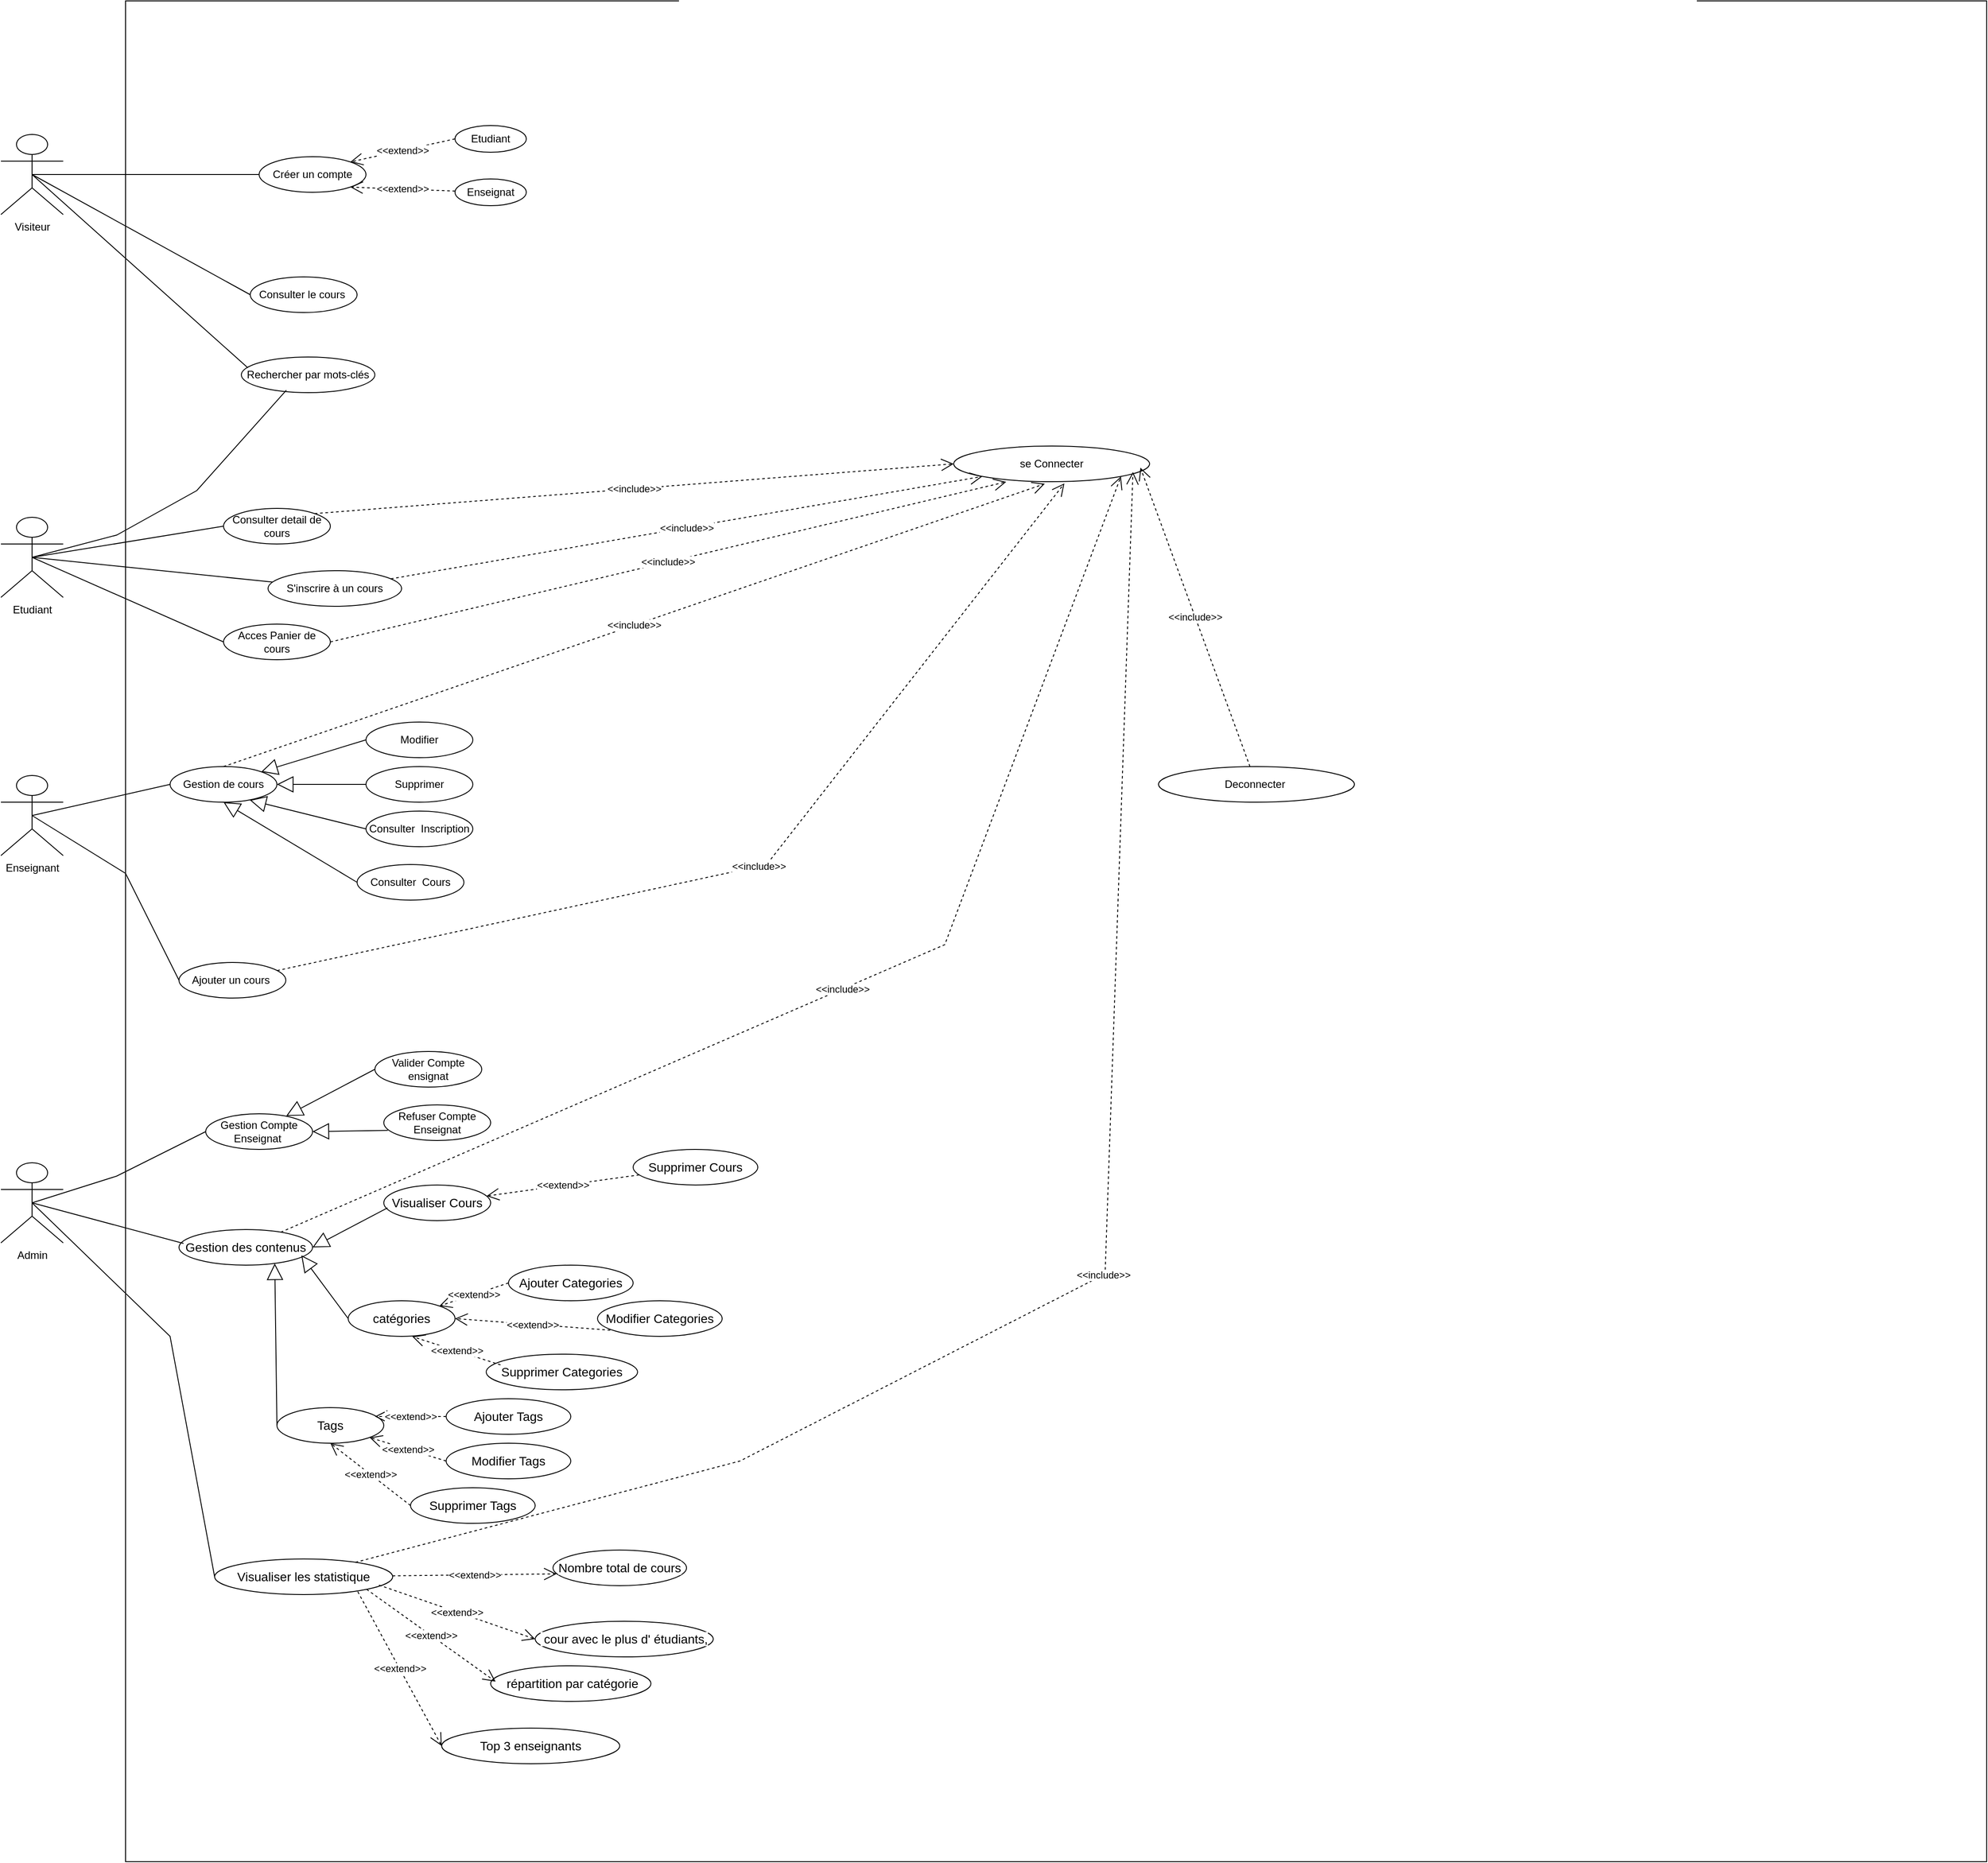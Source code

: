 <mxfile>
    <diagram id="JQPWEEREG0nAAQ0EoCUF" name="Page-1">
        <mxGraphModel dx="24840" dy="13320" grid="1" gridSize="10" guides="1" tooltips="1" connect="1" arrows="1" fold="1" page="1" pageScale="1" pageWidth="850" pageHeight="1100" background="#ffffff" math="0" shadow="0">
            <root>
                <mxCell id="0"/>
                <mxCell id="1" parent="0"/>
                <mxCell id="2" value="&lt;font color=&quot;#000000&quot;&gt;Visiteur&lt;/font&gt;" style="shape=umlActor;verticalLabelPosition=bottom;verticalAlign=top;html=1;fillColor=#FFFFFF;strokeColor=#000000;" parent="1" vertex="1">
                    <mxGeometry x="50" y="60" width="70" height="90" as="geometry"/>
                </mxCell>
                <mxCell id="3" value="&lt;font color=&quot;#000000&quot;&gt;Enseignant&lt;/font&gt;" style="shape=umlActor;verticalLabelPosition=bottom;verticalAlign=top;html=1;strokeColor=#000000;fillColor=#FFFFFF;" parent="1" vertex="1">
                    <mxGeometry x="50" y="780" width="70" height="90" as="geometry"/>
                </mxCell>
                <mxCell id="4" value="&lt;font color=&quot;#000000&quot;&gt;Etudiant&lt;/font&gt;" style="shape=umlActor;verticalLabelPosition=bottom;verticalAlign=top;html=1;fillColor=#FFFFFF;strokeColor=#000000;" parent="1" vertex="1">
                    <mxGeometry x="50" y="490" width="70" height="90" as="geometry"/>
                </mxCell>
                <mxCell id="5" value="&lt;font color=&quot;#000000&quot;&gt;Admin&lt;/font&gt;" style="shape=umlActor;verticalLabelPosition=bottom;verticalAlign=top;html=1;fillColor=#FFFFFF;strokeColor=#000000;" parent="1" vertex="1">
                    <mxGeometry x="50" y="1215" width="70" height="90" as="geometry"/>
                </mxCell>
                <mxCell id="6" value="" style="whiteSpace=wrap;html=1;aspect=fixed;fillColor=#FFFFFF;strokeColor=#000000;fontStyle=1" parent="1" vertex="1">
                    <mxGeometry x="190" y="-90" width="2090" height="2090" as="geometry"/>
                </mxCell>
                <mxCell id="7" value="&lt;font color=&quot;#000000&quot;&gt;Créer un compte&lt;/font&gt;" style="ellipse;whiteSpace=wrap;html=1;fillColor=#FFFFFF;strokeColor=#000000;" parent="1" vertex="1">
                    <mxGeometry x="340" y="85" width="120" height="40" as="geometry"/>
                </mxCell>
                <mxCell id="8" value="&lt;font color=&quot;#000000&quot;&gt;Consulter le cours&amp;nbsp;&lt;/font&gt;" style="ellipse;whiteSpace=wrap;html=1;fillColor=#FFFFFF;strokeColor=#000000;" parent="1" vertex="1">
                    <mxGeometry x="330" y="220" width="120" height="40" as="geometry"/>
                </mxCell>
                <mxCell id="9" value="&lt;font color=&quot;#000000&quot;&gt;Rechercher par mots-clés&lt;/font&gt;" style="ellipse;whiteSpace=wrap;html=1;fillColor=#FFFFFF;strokeColor=#000000;" parent="1" vertex="1">
                    <mxGeometry x="320" y="310" width="150" height="40" as="geometry"/>
                </mxCell>
                <mxCell id="10" value="&lt;font color=&quot;#000000&quot;&gt;Etudiant&lt;/font&gt;" style="ellipse;whiteSpace=wrap;html=1;fillColor=#FFFFFF;strokeColor=#000000;" parent="1" vertex="1">
                    <mxGeometry x="560" y="50" width="80" height="30" as="geometry"/>
                </mxCell>
                <mxCell id="11" value="&lt;font color=&quot;#000000&quot;&gt;Enseignat&lt;/font&gt;" style="ellipse;whiteSpace=wrap;html=1;fillColor=#FFFFFF;strokeColor=#000000;" parent="1" vertex="1">
                    <mxGeometry x="560" y="110" width="80" height="30" as="geometry"/>
                </mxCell>
                <mxCell id="12" value="&lt;font style=&quot;background-color: rgb(255, 255, 255);&quot; color=&quot;#000000&quot;&gt;&amp;lt;&amp;lt;extend&amp;gt;&amp;gt;&lt;/font&gt;" style="endArrow=open;endSize=12;dashed=1;html=1;rounded=0;entryX=1;entryY=0;entryDx=0;entryDy=0;exitX=0;exitY=0.5;exitDx=0;exitDy=0;strokeColor=#000000;" parent="1" source="10" target="7" edge="1">
                    <mxGeometry width="160" relative="1" as="geometry">
                        <mxPoint x="430" y="55" as="sourcePoint"/>
                        <mxPoint x="590" y="55" as="targetPoint"/>
                    </mxGeometry>
                </mxCell>
                <mxCell id="13" value="" style="endArrow=none;html=1;rounded=0;entryX=0;entryY=0.5;entryDx=0;entryDy=0;strokeColor=#000000;exitX=0.5;exitY=0.5;exitDx=0;exitDy=0;exitPerimeter=0;" parent="1" source="2" target="7" edge="1">
                    <mxGeometry width="50" height="50" relative="1" as="geometry">
                        <mxPoint x="220" y="90" as="sourcePoint"/>
                        <mxPoint x="420" y="170" as="targetPoint"/>
                    </mxGeometry>
                </mxCell>
                <mxCell id="14" value="" style="endArrow=none;html=1;rounded=0;entryX=0;entryY=0.5;entryDx=0;entryDy=0;strokeColor=#000000;exitX=0.5;exitY=0.5;exitDx=0;exitDy=0;exitPerimeter=0;" parent="1" source="2" target="8" edge="1">
                    <mxGeometry width="50" height="50" relative="1" as="geometry">
                        <mxPoint x="220" y="90" as="sourcePoint"/>
                        <mxPoint x="330" y="170" as="targetPoint"/>
                    </mxGeometry>
                </mxCell>
                <mxCell id="15" value="" style="endArrow=none;html=1;rounded=0;entryX=0.048;entryY=0.301;entryDx=0;entryDy=0;entryPerimeter=0;strokeColor=#000000;exitX=0.5;exitY=0.5;exitDx=0;exitDy=0;exitPerimeter=0;" parent="1" source="2" target="9" edge="1">
                    <mxGeometry width="50" height="50" relative="1" as="geometry">
                        <mxPoint x="220" y="90" as="sourcePoint"/>
                        <mxPoint x="350" y="180" as="targetPoint"/>
                    </mxGeometry>
                </mxCell>
                <mxCell id="16" value="&lt;font style=&quot;background-color: rgb(255, 255, 255);&quot; color=&quot;#000000&quot;&gt;&amp;lt;&amp;lt;extend&amp;gt;&amp;gt;&lt;/font&gt;" style="endArrow=open;endSize=12;dashed=1;html=1;rounded=0;entryX=1;entryY=1;entryDx=0;entryDy=0;strokeColor=#000000;" parent="1" source="11" target="7" edge="1">
                    <mxGeometry width="160" relative="1" as="geometry">
                        <mxPoint x="570" y="75" as="sourcePoint"/>
                        <mxPoint x="458" y="100" as="targetPoint"/>
                    </mxGeometry>
                </mxCell>
                <mxCell id="17" value="&lt;font color=&quot;#000000&quot;&gt;Consulter detail de cours&lt;/font&gt;" style="ellipse;whiteSpace=wrap;html=1;fillColor=#FFFFFF;strokeColor=#000000;" parent="1" vertex="1">
                    <mxGeometry x="300" y="480" width="120" height="40" as="geometry"/>
                </mxCell>
                <mxCell id="18" value="&lt;font color=&quot;#000000&quot;&gt;S'inscrire à un cours&lt;/font&gt;" style="ellipse;whiteSpace=wrap;html=1;fillColor=#FFFFFF;strokeColor=#000000;" parent="1" vertex="1">
                    <mxGeometry x="350" y="550" width="150" height="40" as="geometry"/>
                </mxCell>
                <mxCell id="19" value="&lt;font color=&quot;#000000&quot;&gt;Acces Panier de cours&lt;/font&gt;" style="ellipse;whiteSpace=wrap;html=1;fillColor=#FFFFFF;strokeColor=#000000;" parent="1" vertex="1">
                    <mxGeometry x="300" y="610" width="120" height="40" as="geometry"/>
                </mxCell>
                <mxCell id="20" value="&lt;font color=&quot;#000000&quot;&gt;Gestion de cours&lt;/font&gt;" style="ellipse;whiteSpace=wrap;html=1;fillColor=#FFFFFF;strokeColor=#000000;" parent="1" vertex="1">
                    <mxGeometry x="240" y="770" width="120" height="40" as="geometry"/>
                </mxCell>
                <mxCell id="21" value="&lt;font color=&quot;#000000&quot;&gt;Ajouter un cours&amp;nbsp;&lt;/font&gt;" style="ellipse;whiteSpace=wrap;html=1;fillColor=#FFFFFF;strokeColor=#000000;" parent="1" vertex="1">
                    <mxGeometry x="250" y="990" width="120" height="40" as="geometry"/>
                </mxCell>
                <mxCell id="22" value="&lt;font color=&quot;#000000&quot;&gt;Modifier&lt;/font&gt;" style="ellipse;whiteSpace=wrap;html=1;fillColor=#FFFFFF;strokeColor=#000000;" parent="1" vertex="1">
                    <mxGeometry x="460" y="720" width="120" height="40" as="geometry"/>
                </mxCell>
                <mxCell id="23" value="&lt;font color=&quot;#000000&quot;&gt;Supprimer&lt;/font&gt;" style="ellipse;whiteSpace=wrap;html=1;fillColor=#FFFFFF;strokeColor=#000000;" parent="1" vertex="1">
                    <mxGeometry x="460" y="770" width="120" height="40" as="geometry"/>
                </mxCell>
                <mxCell id="24" value="&lt;font color=&quot;#000000&quot;&gt;Consulter&amp;nbsp; Inscription&lt;/font&gt;" style="ellipse;whiteSpace=wrap;html=1;fillColor=#FFFFFF;strokeColor=#000000;" parent="1" vertex="1">
                    <mxGeometry x="460" y="820" width="120" height="40" as="geometry"/>
                </mxCell>
                <mxCell id="31" value="&lt;font color=&quot;#000000&quot;&gt;Gestion Compte Enseignat&amp;nbsp;&lt;/font&gt;" style="ellipse;whiteSpace=wrap;html=1;strokeColor=#000000;fillColor=#FFFFFF;" parent="1" vertex="1">
                    <mxGeometry x="280" y="1160" width="120" height="40" as="geometry"/>
                </mxCell>
                <mxCell id="32" value="&lt;span style=&quot;font-family: &amp;quot;Nunito Sans&amp;quot;, sans-serif; font-size: 14px; text-align: left; background-color: rgb(255, 255, 255);&quot;&gt;&lt;font color=&quot;#000000&quot;&gt;Gestion des contenus&lt;/font&gt;&lt;/span&gt;" style="ellipse;whiteSpace=wrap;html=1;strokeColor=#000000;fillColor=#FFFFFF;" parent="1" vertex="1">
                    <mxGeometry x="250" y="1290" width="150" height="40" as="geometry"/>
                </mxCell>
                <mxCell id="33" value="&lt;span style=&quot;font-family: &amp;quot;Nunito Sans&amp;quot;, sans-serif; font-size: 14px; text-align: left; background-color: rgb(255, 255, 255);&quot;&gt;&lt;font color=&quot;#000000&quot;&gt;Visualiser Cours&lt;/font&gt;&lt;/span&gt;" style="ellipse;whiteSpace=wrap;html=1;strokeColor=#000000;fillColor=#FFFFFF;" parent="1" vertex="1">
                    <mxGeometry x="480" y="1240" width="120" height="40" as="geometry"/>
                </mxCell>
                <mxCell id="34" value="&lt;span style=&quot;font-family: &amp;quot;Nunito Sans&amp;quot;, sans-serif; font-size: 14px; text-align: left; background-color: rgb(255, 255, 255);&quot;&gt;&lt;font color=&quot;#000000&quot;&gt;&amp;nbsp;catégories&amp;nbsp;&lt;/font&gt;&lt;/span&gt;" style="ellipse;whiteSpace=wrap;html=1;strokeColor=#000000;fillColor=#FFFFFF;" parent="1" vertex="1">
                    <mxGeometry x="440" y="1370" width="120" height="40" as="geometry"/>
                </mxCell>
                <mxCell id="35" value="&lt;span style=&quot;font-family: &amp;quot;Nunito Sans&amp;quot;, sans-serif; font-size: 14px; text-align: left; background-color: rgb(255, 255, 255);&quot;&gt;&lt;font color=&quot;#000000&quot;&gt;Tags&lt;/font&gt;&lt;/span&gt;" style="ellipse;whiteSpace=wrap;html=1;strokeColor=#000000;fillColor=#FFFFFF;" parent="1" vertex="1">
                    <mxGeometry x="360" y="1490" width="120" height="40" as="geometry"/>
                </mxCell>
                <mxCell id="36" value="&lt;div style=&quot;text-align: left;&quot;&gt;&lt;span style=&quot;color: light-dark(rgb(0, 0, 0), rgb(255, 255, 255)); font-size: 14px; background-color: rgb(255, 255, 255);&quot;&gt;&lt;font face=&quot;Nunito Sans, sans-serif&quot;&gt;Visualiser les statistique&lt;/font&gt;&lt;/span&gt;&lt;/div&gt;" style="ellipse;whiteSpace=wrap;html=1;strokeColor=#000000;fillColor=#FFFFFF;" parent="1" vertex="1">
                    <mxGeometry x="290" y="1660" width="200" height="40" as="geometry"/>
                </mxCell>
                <mxCell id="37" value="&lt;span style=&quot;font-family: &amp;quot;Nunito Sans&amp;quot;, sans-serif; font-size: 14px; text-align: left; background-color: rgb(255, 255, 255);&quot;&gt;&lt;font color=&quot;#000000&quot;&gt;Nombre total de cours&lt;/font&gt;&lt;/span&gt;" style="ellipse;whiteSpace=wrap;html=1;strokeColor=#000000;fillColor=#FFFFFF;" parent="1" vertex="1">
                    <mxGeometry x="670" y="1650" width="150" height="40" as="geometry"/>
                </mxCell>
                <mxCell id="38" value="&lt;span style=&quot;font-family: &amp;quot;Nunito Sans&amp;quot;, sans-serif; font-size: 14px; text-align: left; background-color: rgb(255, 255, 255);&quot;&gt;&lt;font color=&quot;#000000&quot;&gt;&amp;nbsp;répartition par catégorie&lt;/font&gt;&lt;/span&gt;" style="ellipse;whiteSpace=wrap;html=1;strokeColor=#000000;fillColor=#FFFFFF;" parent="1" vertex="1">
                    <mxGeometry x="600" y="1780" width="180" height="40" as="geometry"/>
                </mxCell>
                <mxCell id="39" value="&lt;span style=&quot;font-family: &amp;quot;Nunito Sans&amp;quot;, sans-serif; font-size: 14px; text-align: left; background-color: rgb(255, 255, 255);&quot;&gt;&lt;font color=&quot;#000000&quot;&gt;&amp;nbsp;cour avec le plus d' étudiants,&lt;/font&gt;&lt;/span&gt;" style="ellipse;whiteSpace=wrap;html=1;strokeColor=#000000;fillColor=#FFFFFF;" parent="1" vertex="1">
                    <mxGeometry x="650" y="1730" width="200" height="40" as="geometry"/>
                </mxCell>
                <mxCell id="40" value="&lt;span style=&quot;font-family: &amp;quot;Nunito Sans&amp;quot;, sans-serif; font-size: 14px; text-align: left; background-color: rgb(255, 255, 255);&quot;&gt;&lt;font color=&quot;#000000&quot;&gt;Top 3 enseignants&lt;/font&gt;&lt;/span&gt;" style="ellipse;whiteSpace=wrap;html=1;strokeColor=#000000;fillColor=#FFFFFF;" parent="1" vertex="1">
                    <mxGeometry x="545" y="1850" width="200" height="40" as="geometry"/>
                </mxCell>
                <mxCell id="41" value="&lt;div style=&quot;text-align: left;&quot;&gt;&lt;font color=&quot;#000000&quot; face=&quot;Nunito Sans, sans-serif&quot;&gt;&lt;span style=&quot;font-size: 14px; background-color: rgb(255, 255, 255);&quot;&gt;Supprimer Cours&lt;/span&gt;&lt;/font&gt;&lt;/div&gt;" style="ellipse;whiteSpace=wrap;html=1;strokeColor=#000000;fillColor=#FFFFFF;" parent="1" vertex="1">
                    <mxGeometry x="760" y="1200" width="140" height="40" as="geometry"/>
                </mxCell>
                <mxCell id="42" value="" style="endArrow=none;html=1;rounded=0;entryX=0;entryY=0.5;entryDx=0;entryDy=0;strokeColor=#000000;exitX=0.5;exitY=0.5;exitDx=0;exitDy=0;exitPerimeter=0;" parent="1" source="5" target="31" edge="1">
                    <mxGeometry width="50" height="50" relative="1" as="geometry">
                        <mxPoint x="190" y="1270" as="sourcePoint"/>
                        <mxPoint x="260" y="1220" as="targetPoint"/>
                        <Array as="points">
                            <mxPoint x="180" y="1230"/>
                        </Array>
                    </mxGeometry>
                </mxCell>
                <mxCell id="43" value="" style="endArrow=none;html=1;rounded=0;entryX=0.034;entryY=0.391;entryDx=0;entryDy=0;entryPerimeter=0;strokeColor=#000000;exitX=0.5;exitY=0.5;exitDx=0;exitDy=0;exitPerimeter=0;" parent="1" source="5" target="32" edge="1">
                    <mxGeometry width="50" height="50" relative="1" as="geometry">
                        <mxPoint x="190" y="1270" as="sourcePoint"/>
                        <mxPoint x="270" y="1220" as="targetPoint"/>
                    </mxGeometry>
                </mxCell>
                <mxCell id="44" value="" style="endArrow=none;html=1;rounded=0;entryX=0;entryY=0.5;entryDx=0;entryDy=0;strokeColor=#000000;exitX=0.5;exitY=0.5;exitDx=0;exitDy=0;exitPerimeter=0;" parent="1" source="5" target="36" edge="1">
                    <mxGeometry width="50" height="50" relative="1" as="geometry">
                        <mxPoint x="190" y="1270" as="sourcePoint"/>
                        <mxPoint x="265" y="1316" as="targetPoint"/>
                        <Array as="points">
                            <mxPoint x="240" y="1410"/>
                        </Array>
                    </mxGeometry>
                </mxCell>
                <mxCell id="45" value="&lt;font style=&quot;background-color: rgb(255, 255, 255);&quot; color=&quot;#000000&quot;&gt;&amp;lt;&amp;lt;extend&amp;gt;&amp;gt;&lt;/font&gt;" style="endArrow=open;endSize=12;dashed=1;html=1;rounded=0;entryX=0.027;entryY=0.669;entryDx=0;entryDy=0;entryPerimeter=0;strokeColor=#000000;" parent="1" source="36" target="37" edge="1">
                    <mxGeometry width="160" relative="1" as="geometry">
                        <mxPoint x="380" y="1750" as="sourcePoint"/>
                        <mxPoint x="540" y="1750" as="targetPoint"/>
                    </mxGeometry>
                </mxCell>
                <mxCell id="46" value="&lt;font style=&quot;background-color: rgb(255, 255, 255);&quot; color=&quot;#000000&quot;&gt;&amp;lt;&amp;lt;extend&amp;gt;&amp;gt;&lt;/font&gt;" style="endArrow=open;endSize=12;dashed=1;html=1;rounded=0;entryX=0.031;entryY=0.445;entryDx=0;entryDy=0;entryPerimeter=0;strokeColor=#000000;exitX=1;exitY=1;exitDx=0;exitDy=0;" parent="1" source="36" target="38" edge="1">
                    <mxGeometry width="160" relative="1" as="geometry">
                        <mxPoint x="460" y="1710" as="sourcePoint"/>
                        <mxPoint x="559" y="1717" as="targetPoint"/>
                    </mxGeometry>
                </mxCell>
                <mxCell id="47" value="&lt;font style=&quot;background-color: rgb(255, 255, 255);&quot; color=&quot;#000000&quot;&gt;&amp;lt;&amp;lt;extend&amp;gt;&amp;gt;&lt;/font&gt;" style="endArrow=open;endSize=12;dashed=1;html=1;rounded=0;entryX=0;entryY=0.5;entryDx=0;entryDy=0;exitX=0.923;exitY=0.734;exitDx=0;exitDy=0;exitPerimeter=0;strokeColor=#000000;" parent="1" source="36" target="39" edge="1">
                    <mxGeometry width="160" relative="1" as="geometry">
                        <mxPoint x="470" y="1720" as="sourcePoint"/>
                        <mxPoint x="556" y="1768" as="targetPoint"/>
                    </mxGeometry>
                </mxCell>
                <mxCell id="48" value="&lt;font style=&quot;background-color: rgb(255, 255, 255);&quot; color=&quot;#000000&quot;&gt;&amp;lt;&amp;lt;extend&amp;gt;&amp;gt;&lt;/font&gt;" style="endArrow=open;endSize=12;dashed=1;html=1;rounded=0;entryX=0;entryY=0.5;entryDx=0;entryDy=0;exitX=0.804;exitY=0.92;exitDx=0;exitDy=0;exitPerimeter=0;strokeColor=#000000;" parent="1" source="36" target="40" edge="1">
                    <mxGeometry width="160" relative="1" as="geometry">
                        <mxPoint x="455" y="1729" as="sourcePoint"/>
                        <mxPoint x="550" y="1820" as="targetPoint"/>
                    </mxGeometry>
                </mxCell>
                <mxCell id="49" value="" style="endArrow=block;endSize=16;endFill=0;html=1;rounded=0;entryX=1;entryY=0.5;entryDx=0;entryDy=0;exitX=0.035;exitY=0.641;exitDx=0;exitDy=0;exitPerimeter=0;strokeColor=#000000;" parent="1" source="33" target="32" edge="1">
                    <mxGeometry width="160" relative="1" as="geometry">
                        <mxPoint x="270" y="1390" as="sourcePoint"/>
                        <mxPoint x="430" y="1390" as="targetPoint"/>
                    </mxGeometry>
                </mxCell>
                <mxCell id="50" value="" style="endArrow=block;endSize=16;endFill=0;html=1;rounded=0;entryX=0.916;entryY=0.724;entryDx=0;entryDy=0;exitX=0;exitY=0.5;exitDx=0;exitDy=0;entryPerimeter=0;strokeColor=#000000;" parent="1" source="34" target="32" edge="1">
                    <mxGeometry width="160" relative="1" as="geometry">
                        <mxPoint x="494" y="1276" as="sourcePoint"/>
                        <mxPoint x="410" y="1320" as="targetPoint"/>
                    </mxGeometry>
                </mxCell>
                <mxCell id="51" value="" style="endArrow=block;endSize=16;endFill=0;html=1;rounded=0;entryX=0.717;entryY=0.954;entryDx=0;entryDy=0;exitX=0;exitY=0.5;exitDx=0;exitDy=0;entryPerimeter=0;strokeColor=#000000;" parent="1" source="35" target="32" edge="1">
                    <mxGeometry width="160" relative="1" as="geometry">
                        <mxPoint x="490" y="1340" as="sourcePoint"/>
                        <mxPoint x="397" y="1329" as="targetPoint"/>
                    </mxGeometry>
                </mxCell>
                <mxCell id="53" value="" style="endArrow=none;html=1;rounded=0;entryX=0.337;entryY=0.932;entryDx=0;entryDy=0;entryPerimeter=0;strokeColor=#000000;exitX=0.5;exitY=0.5;exitDx=0;exitDy=0;exitPerimeter=0;" parent="1" source="4" target="9" edge="1">
                    <mxGeometry width="50" height="50" relative="1" as="geometry">
                        <mxPoint x="170" y="540" as="sourcePoint"/>
                        <mxPoint x="520" y="420" as="targetPoint"/>
                        <Array as="points">
                            <mxPoint x="180" y="510"/>
                            <mxPoint x="270" y="460"/>
                        </Array>
                    </mxGeometry>
                </mxCell>
                <mxCell id="55" value="" style="endArrow=block;endSize=16;endFill=0;html=1;rounded=0;entryX=1;entryY=0;entryDx=0;entryDy=0;exitX=0;exitY=0.5;exitDx=0;exitDy=0;strokeColor=#000000;" parent="1" source="22" target="20" edge="1">
                    <mxGeometry width="160" relative="1" as="geometry">
                        <mxPoint x="424" y="736" as="sourcePoint"/>
                        <mxPoint x="340" y="780" as="targetPoint"/>
                    </mxGeometry>
                </mxCell>
                <mxCell id="56" value="" style="endArrow=block;endSize=16;endFill=0;html=1;rounded=0;exitX=0;exitY=0.5;exitDx=0;exitDy=0;strokeColor=#000000;" parent="1" source="23" edge="1">
                    <mxGeometry width="160" relative="1" as="geometry">
                        <mxPoint x="470" y="750" as="sourcePoint"/>
                        <mxPoint x="360" y="790" as="targetPoint"/>
                    </mxGeometry>
                </mxCell>
                <mxCell id="57" value="" style="endArrow=block;endSize=16;endFill=0;html=1;rounded=0;entryX=0.746;entryY=0.941;entryDx=0;entryDy=0;entryPerimeter=0;strokeColor=#000000;" parent="1" target="20" edge="1">
                    <mxGeometry width="160" relative="1" as="geometry">
                        <mxPoint x="460" y="840" as="sourcePoint"/>
                        <mxPoint x="370" y="800" as="targetPoint"/>
                    </mxGeometry>
                </mxCell>
                <mxCell id="64" value="&lt;font style=&quot;background-color: rgb(255, 255, 255);&quot; color=&quot;#000000&quot;&gt;&amp;lt;&amp;lt;extend&amp;gt;&amp;gt;&lt;/font&gt;" style="endArrow=open;endSize=12;dashed=1;html=1;rounded=0;strokeColor=#000000;" parent="1" source="41" target="33" edge="1">
                    <mxGeometry width="160" relative="1" as="geometry">
                        <mxPoint x="757" y="1310" as="sourcePoint"/>
                        <mxPoint x="605" y="1283" as="targetPoint"/>
                    </mxGeometry>
                </mxCell>
                <mxCell id="65" value="" style="endArrow=none;html=1;rounded=0;entryX=0;entryY=0.5;entryDx=0;entryDy=0;strokeColor=#000000;exitX=0.5;exitY=0.5;exitDx=0;exitDy=0;exitPerimeter=0;" parent="1" source="3" target="20" edge="1">
                    <mxGeometry width="50" height="50" relative="1" as="geometry">
                        <mxPoint x="160" y="840" as="sourcePoint"/>
                        <mxPoint x="210" y="790" as="targetPoint"/>
                    </mxGeometry>
                </mxCell>
                <mxCell id="66" value="" style="endArrow=none;html=1;rounded=0;entryX=0;entryY=0.5;entryDx=0;entryDy=0;strokeColor=#000000;exitX=0.5;exitY=0.5;exitDx=0;exitDy=0;exitPerimeter=0;" parent="1" source="3" target="21" edge="1">
                    <mxGeometry width="50" height="50" relative="1" as="geometry">
                        <mxPoint x="160" y="840" as="sourcePoint"/>
                        <mxPoint x="250" y="800" as="targetPoint"/>
                        <Array as="points">
                            <mxPoint x="190" y="890"/>
                        </Array>
                    </mxGeometry>
                </mxCell>
                <mxCell id="67" value="" style="endArrow=none;html=1;rounded=0;entryX=0;entryY=0.5;entryDx=0;entryDy=0;strokeColor=#000000;exitX=0.5;exitY=0.5;exitDx=0;exitDy=0;exitPerimeter=0;" parent="1" source="4" target="17" edge="1">
                    <mxGeometry width="50" height="50" relative="1" as="geometry">
                        <mxPoint x="170" y="540" as="sourcePoint"/>
                        <mxPoint x="230" y="550" as="targetPoint"/>
                    </mxGeometry>
                </mxCell>
                <mxCell id="68" value="" style="endArrow=none;html=1;rounded=0;strokeColor=#000000;exitX=0.5;exitY=0.5;exitDx=0;exitDy=0;exitPerimeter=0;" parent="1" source="4" target="18" edge="1">
                    <mxGeometry width="50" height="50" relative="1" as="geometry">
                        <mxPoint x="170" y="540" as="sourcePoint"/>
                        <mxPoint x="320" y="518" as="targetPoint"/>
                    </mxGeometry>
                </mxCell>
                <mxCell id="69" value="" style="endArrow=none;html=1;rounded=0;entryX=0;entryY=0.5;entryDx=0;entryDy=0;strokeColor=#000000;exitX=0.5;exitY=0.5;exitDx=0;exitDy=0;exitPerimeter=0;" parent="1" source="4" target="19" edge="1">
                    <mxGeometry width="50" height="50" relative="1" as="geometry">
                        <mxPoint x="170" y="540" as="sourcePoint"/>
                        <mxPoint x="328" y="584" as="targetPoint"/>
                    </mxGeometry>
                </mxCell>
                <mxCell id="70" value="&lt;font color=&quot;#000000&quot;&gt;se Connecter&lt;/font&gt;" style="ellipse;whiteSpace=wrap;html=1;strokeColor=#000000;fillColor=#FFFFFF;" parent="1" vertex="1">
                    <mxGeometry x="1120" y="410" width="220" height="40" as="geometry"/>
                </mxCell>
                <mxCell id="71" value="&lt;font color=&quot;#000000&quot;&gt;Deconnecter&amp;nbsp;&lt;/font&gt;" style="ellipse;whiteSpace=wrap;html=1;strokeColor=#000000;fillColor=#FFFFFF;" parent="1" vertex="1">
                    <mxGeometry x="1350" y="770" width="220" height="40" as="geometry"/>
                </mxCell>
                <mxCell id="72" value="&lt;font style=&quot;background-color: rgb(255, 255, 255);&quot; color=&quot;#000000&quot;&gt;&amp;lt;&amp;lt;include&amp;gt;&amp;gt;&lt;/font&gt;" style="endArrow=open;endSize=12;dashed=1;html=1;rounded=0;entryX=0;entryY=0.5;entryDx=0;entryDy=0;exitX=1;exitY=0;exitDx=0;exitDy=0;strokeColor=#000000;" parent="1" source="17" target="70" edge="1">
                    <mxGeometry width="160" relative="1" as="geometry">
                        <mxPoint x="700" y="432.5" as="sourcePoint"/>
                        <mxPoint x="582" y="427.5" as="targetPoint"/>
                    </mxGeometry>
                </mxCell>
                <mxCell id="73" value="&lt;font style=&quot;background-color: rgb(255, 255, 255);&quot; color=&quot;#000000&quot;&gt;&amp;lt;&amp;lt;include&amp;gt;&amp;gt;&lt;/font&gt;" style="endArrow=open;endSize=12;dashed=1;html=1;rounded=0;entryX=0;entryY=1;entryDx=0;entryDy=0;strokeColor=#000000;" parent="1" source="18" target="70" edge="1">
                    <mxGeometry width="160" relative="1" as="geometry">
                        <mxPoint x="412" y="496" as="sourcePoint"/>
                        <mxPoint x="1130" y="440" as="targetPoint"/>
                    </mxGeometry>
                </mxCell>
                <mxCell id="74" value="&lt;font style=&quot;background-color: rgb(255, 255, 255);&quot; color=&quot;#000000&quot;&gt;&amp;lt;&amp;lt;include&amp;gt;&amp;gt;&lt;/font&gt;" style="endArrow=open;endSize=12;dashed=1;html=1;rounded=0;entryX=0.268;entryY=1.005;entryDx=0;entryDy=0;exitX=1;exitY=0.5;exitDx=0;exitDy=0;entryPerimeter=0;strokeColor=#000000;" parent="1" source="19" target="70" edge="1">
                    <mxGeometry width="160" relative="1" as="geometry">
                        <mxPoint x="498" y="569" as="sourcePoint"/>
                        <mxPoint x="1162" y="454" as="targetPoint"/>
                    </mxGeometry>
                </mxCell>
                <mxCell id="75" value="&lt;font style=&quot;background-color: rgb(255, 255, 255);&quot; color=&quot;#000000&quot;&gt;&amp;lt;&amp;lt;include&amp;gt;&amp;gt;&lt;/font&gt;" style="endArrow=open;endSize=12;dashed=1;html=1;rounded=0;entryX=0.465;entryY=1.06;entryDx=0;entryDy=0;exitX=0.5;exitY=0;exitDx=0;exitDy=0;entryPerimeter=0;strokeColor=#000000;" parent="1" source="20" target="70" edge="1">
                    <mxGeometry width="160" relative="1" as="geometry">
                        <mxPoint x="430" y="640" as="sourcePoint"/>
                        <mxPoint x="1189" y="460" as="targetPoint"/>
                    </mxGeometry>
                </mxCell>
                <mxCell id="76" value="&lt;span style=&quot;background-color: rgb(255, 255, 255);&quot;&gt;&lt;font color=&quot;#000000&quot;&gt;&amp;lt;&amp;lt;include&amp;gt;&amp;gt;&lt;/font&gt;&lt;/span&gt;" style="endArrow=open;endSize=12;dashed=1;html=1;rounded=0;entryX=0.565;entryY=1.049;entryDx=0;entryDy=0;entryPerimeter=0;strokeColor=#000000;" parent="1" source="21" target="70" edge="1">
                    <mxGeometry width="160" relative="1" as="geometry">
                        <mxPoint x="310" y="780" as="sourcePoint"/>
                        <mxPoint x="1232" y="462" as="targetPoint"/>
                        <Array as="points">
                            <mxPoint x="910" y="880"/>
                        </Array>
                    </mxGeometry>
                </mxCell>
                <mxCell id="77" value="&lt;font style=&quot;background-color: rgb(255, 255, 255);&quot; color=&quot;#000000&quot;&gt;&amp;lt;&amp;lt;include&amp;gt;&amp;gt;&lt;/font&gt;" style="endArrow=open;endSize=12;dashed=1;html=1;rounded=0;entryX=1;entryY=1;entryDx=0;entryDy=0;strokeColor=#000000;" parent="1" source="32" target="70" edge="1">
                    <mxGeometry width="160" relative="1" as="geometry">
                        <mxPoint x="372" y="1206" as="sourcePoint"/>
                        <mxPoint x="1297" y="458" as="targetPoint"/>
                        <Array as="points">
                            <mxPoint x="1110" y="970"/>
                        </Array>
                    </mxGeometry>
                </mxCell>
                <mxCell id="78" value="&lt;span style=&quot;background-color: rgb(255, 255, 255);&quot;&gt;&lt;font color=&quot;#000000&quot;&gt;&amp;lt;&amp;lt;include&amp;gt;&amp;gt;&lt;/font&gt;&lt;/span&gt;" style="endArrow=open;endSize=12;dashed=1;html=1;rounded=0;entryX=0.915;entryY=0.727;entryDx=0;entryDy=0;entryPerimeter=0;exitX=0.791;exitY=0.094;exitDx=0;exitDy=0;exitPerimeter=0;strokeColor=#000000;" parent="1" source="36" target="70" edge="1">
                    <mxGeometry width="160" relative="1" as="geometry">
                        <mxPoint x="440" y="1740.929" as="sourcePoint"/>
                        <mxPoint x="1324" y="631" as="targetPoint"/>
                        <Array as="points">
                            <mxPoint x="880" y="1550"/>
                            <mxPoint x="1290" y="1340"/>
                        </Array>
                    </mxGeometry>
                </mxCell>
                <mxCell id="79" value="&lt;font style=&quot;background-color: rgb(255, 255, 255);&quot; color=&quot;#000000&quot;&gt;&amp;lt;&amp;lt;include&amp;gt;&amp;gt;&lt;/font&gt;" style="endArrow=open;endSize=12;dashed=1;html=1;rounded=0;entryX=0.953;entryY=0.605;entryDx=0;entryDy=0;entryPerimeter=0;strokeColor=#000000;" parent="1" source="71" target="70" edge="1">
                    <mxGeometry width="160" relative="1" as="geometry">
                        <mxPoint x="1519" y="650" as="sourcePoint"/>
                        <mxPoint x="1401" y="645" as="targetPoint"/>
                    </mxGeometry>
                </mxCell>
                <mxCell id="80" value="&lt;div style=&quot;text-align: left;&quot;&gt;&lt;span style=&quot;color: light-dark(rgb(0, 0, 0), rgb(255, 255, 255)); font-size: 14px; background-color: rgb(255, 255, 255);&quot;&gt;&lt;font face=&quot;Nunito Sans, sans-serif&quot;&gt;Ajouter Categories&lt;/font&gt;&lt;/span&gt;&lt;/div&gt;" style="ellipse;whiteSpace=wrap;html=1;strokeColor=#000000;fillColor=#FFFFFF;" parent="1" vertex="1">
                    <mxGeometry x="620" y="1330" width="140" height="40" as="geometry"/>
                </mxCell>
                <mxCell id="81" value="&lt;div style=&quot;text-align: left;&quot;&gt;&lt;span style=&quot;color: light-dark(rgb(0, 0, 0), rgb(255, 255, 255)); font-size: 14px; background-color: rgb(255, 255, 255);&quot;&gt;&lt;font face=&quot;Nunito Sans, sans-serif&quot;&gt;Modifier Categories&lt;/font&gt;&lt;/span&gt;&lt;/div&gt;" style="ellipse;whiteSpace=wrap;html=1;strokeColor=#000000;fillColor=#FFFFFF;" parent="1" vertex="1">
                    <mxGeometry x="720" y="1370" width="140" height="40" as="geometry"/>
                </mxCell>
                <mxCell id="82" value="&lt;div style=&quot;text-align: left;&quot;&gt;&lt;span style=&quot;color: light-dark(rgb(0, 0, 0), rgb(255, 255, 255)); font-size: 14px; background-color: rgb(255, 255, 255);&quot;&gt;&lt;font face=&quot;Nunito Sans, sans-serif&quot;&gt;Supprimer Categories&lt;/font&gt;&lt;/span&gt;&lt;/div&gt;" style="ellipse;whiteSpace=wrap;html=1;strokeColor=#000000;fillColor=#FFFFFF;" parent="1" vertex="1">
                    <mxGeometry x="595" y="1430" width="170" height="40" as="geometry"/>
                </mxCell>
                <mxCell id="83" value="&lt;font style=&quot;background-color: rgb(255, 255, 255);&quot; color=&quot;#000000&quot;&gt;&amp;lt;&amp;lt;extend&amp;gt;&amp;gt;&lt;/font&gt;" style="endArrow=open;endSize=12;dashed=1;html=1;rounded=0;entryX=1;entryY=0;entryDx=0;entryDy=0;strokeColor=#000000;" parent="1" target="34" edge="1">
                    <mxGeometry width="160" relative="1" as="geometry">
                        <mxPoint x="620" y="1350" as="sourcePoint"/>
                        <mxPoint x="605" y="1278" as="targetPoint"/>
                    </mxGeometry>
                </mxCell>
                <mxCell id="84" value="&lt;font style=&quot;background-color: rgb(255, 255, 255);&quot; color=&quot;#000000&quot;&gt;&amp;lt;&amp;lt;extend&amp;gt;&amp;gt;&lt;/font&gt;" style="endArrow=open;endSize=12;dashed=1;html=1;rounded=0;exitX=0.102;exitY=0.826;exitDx=0;exitDy=0;exitPerimeter=0;strokeColor=#000000;entryX=1;entryY=0.5;entryDx=0;entryDy=0;" parent="1" source="81" target="34" edge="1">
                    <mxGeometry width="160" relative="1" as="geometry">
                        <mxPoint x="630" y="1360" as="sourcePoint"/>
                        <mxPoint x="550" y="1390" as="targetPoint"/>
                    </mxGeometry>
                </mxCell>
                <mxCell id="85" value="&lt;font style=&quot;background-color: rgb(255, 255, 255);&quot; color=&quot;#000000&quot;&gt;&amp;lt;&amp;lt;extend&amp;gt;&amp;gt;&lt;/font&gt;" style="endArrow=open;endSize=12;dashed=1;html=1;rounded=0;exitX=0.095;exitY=0.301;exitDx=0;exitDy=0;exitPerimeter=0;entryX=0.6;entryY=1.006;entryDx=0;entryDy=0;entryPerimeter=0;strokeColor=#000000;" parent="1" source="82" target="34" edge="1">
                    <mxGeometry width="160" relative="1" as="geometry">
                        <mxPoint x="674" y="1423" as="sourcePoint"/>
                        <mxPoint x="560" y="1400" as="targetPoint"/>
                    </mxGeometry>
                </mxCell>
                <mxCell id="86" value="&lt;div style=&quot;text-align: left;&quot;&gt;&lt;span style=&quot;color: light-dark(rgb(0, 0, 0), rgb(255, 255, 255)); font-size: 14px; background-color: rgb(255, 255, 255);&quot;&gt;&lt;font face=&quot;Nunito Sans, sans-serif&quot;&gt;Ajouter Tags&lt;/font&gt;&lt;/span&gt;&lt;/div&gt;" style="ellipse;whiteSpace=wrap;html=1;strokeColor=#000000;fillColor=#FFFFFF;" parent="1" vertex="1">
                    <mxGeometry x="550" y="1480" width="140" height="40" as="geometry"/>
                </mxCell>
                <mxCell id="87" value="&lt;div style=&quot;text-align: left;&quot;&gt;&lt;span style=&quot;color: light-dark(rgb(0, 0, 0), rgb(255, 255, 255)); font-size: 14px; background-color: rgb(255, 255, 255);&quot;&gt;&lt;font face=&quot;Nunito Sans, sans-serif&quot;&gt;Modifier Tags&lt;/font&gt;&lt;/span&gt;&lt;/div&gt;" style="ellipse;whiteSpace=wrap;html=1;strokeColor=#000000;fillColor=#FFFFFF;" parent="1" vertex="1">
                    <mxGeometry x="550" y="1530" width="140" height="40" as="geometry"/>
                </mxCell>
                <mxCell id="88" value="&lt;div style=&quot;text-align: left;&quot;&gt;&lt;span style=&quot;color: light-dark(rgb(0, 0, 0), rgb(255, 255, 255)); font-size: 14px; background-color: rgb(255, 255, 255);&quot;&gt;&lt;font face=&quot;Nunito Sans, sans-serif&quot;&gt;Supprimer Tags&lt;/font&gt;&lt;/span&gt;&lt;/div&gt;" style="ellipse;whiteSpace=wrap;html=1;strokeColor=#000000;fillColor=#FFFFFF;" parent="1" vertex="1">
                    <mxGeometry x="510" y="1580" width="140" height="40" as="geometry"/>
                </mxCell>
                <mxCell id="89" value="&lt;font style=&quot;background-color: rgb(255, 255, 255);&quot; color=&quot;#000000&quot;&gt;&amp;lt;&amp;lt;extend&amp;gt;&amp;gt;&lt;/font&gt;" style="endArrow=open;endSize=12;dashed=1;html=1;rounded=0;strokeColor=#000000;" parent="1" source="86" edge="1">
                    <mxGeometry width="160" relative="1" as="geometry">
                        <mxPoint x="621" y="1452" as="sourcePoint"/>
                        <mxPoint x="470" y="1500" as="targetPoint"/>
                    </mxGeometry>
                </mxCell>
                <mxCell id="90" value="&lt;font style=&quot;background-color: rgb(255, 255, 255);&quot; color=&quot;#000000&quot;&gt;&amp;lt;&amp;lt;extend&amp;gt;&amp;gt;&lt;/font&gt;" style="endArrow=open;endSize=12;dashed=1;html=1;rounded=0;exitX=0;exitY=0.5;exitDx=0;exitDy=0;strokeColor=#000000;" parent="1" source="87" target="35" edge="1">
                    <mxGeometry width="160" relative="1" as="geometry">
                        <mxPoint x="560" y="1510" as="sourcePoint"/>
                        <mxPoint x="480" y="1510" as="targetPoint"/>
                    </mxGeometry>
                </mxCell>
                <mxCell id="91" value="&lt;font style=&quot;background-color: rgb(255, 255, 255);&quot; color=&quot;#000000&quot;&gt;&amp;lt;&amp;lt;extend&amp;gt;&amp;gt;&lt;/font&gt;" style="endArrow=open;endSize=12;dashed=1;html=1;rounded=0;exitX=0;exitY=0.5;exitDx=0;exitDy=0;entryX=0.5;entryY=1;entryDx=0;entryDy=0;strokeColor=#000000;" parent="1" source="88" target="35" edge="1">
                    <mxGeometry width="160" relative="1" as="geometry">
                        <mxPoint x="520" y="1560" as="sourcePoint"/>
                        <mxPoint x="466" y="1536" as="targetPoint"/>
                    </mxGeometry>
                </mxCell>
                <mxCell id="92" value="&lt;font color=&quot;#000000&quot;&gt;Valider Compte ensignat&lt;/font&gt;" style="ellipse;whiteSpace=wrap;html=1;strokeColor=#000000;fillColor=#FFFFFF;" parent="1" vertex="1">
                    <mxGeometry x="470" y="1090" width="120" height="40" as="geometry"/>
                </mxCell>
                <mxCell id="93" value="&lt;font color=&quot;#000000&quot;&gt;Refuser Compte Enseignat&lt;/font&gt;" style="ellipse;whiteSpace=wrap;html=1;strokeColor=#000000;fillColor=#FFFFFF;" parent="1" vertex="1">
                    <mxGeometry x="480" y="1150" width="120" height="40" as="geometry"/>
                </mxCell>
                <mxCell id="94" value="" style="endArrow=block;endSize=16;endFill=0;html=1;rounded=0;entryX=0.754;entryY=0.059;entryDx=0;entryDy=0;exitX=0;exitY=0.5;exitDx=0;exitDy=0;entryPerimeter=0;strokeColor=#000000;" parent="1" source="92" target="31" edge="1">
                    <mxGeometry width="160" relative="1" as="geometry">
                        <mxPoint x="460" y="1116" as="sourcePoint"/>
                        <mxPoint x="376" y="1160" as="targetPoint"/>
                    </mxGeometry>
                </mxCell>
                <mxCell id="95" value="" style="endArrow=block;endSize=16;endFill=0;html=1;rounded=0;entryX=1;entryY=0.5;entryDx=0;entryDy=0;exitX=0.038;exitY=0.716;exitDx=0;exitDy=0;exitPerimeter=0;strokeColor=#000000;" parent="1" source="93" target="31" edge="1">
                    <mxGeometry width="160" relative="1" as="geometry">
                        <mxPoint x="480" y="1120" as="sourcePoint"/>
                        <mxPoint x="380" y="1172" as="targetPoint"/>
                    </mxGeometry>
                </mxCell>
                <mxCell id="96" value="&lt;font color=&quot;#000000&quot;&gt;Consulter&amp;nbsp; Cours&lt;/font&gt;" style="ellipse;whiteSpace=wrap;html=1;fillColor=#FFFFFF;strokeColor=#000000;" parent="1" vertex="1">
                    <mxGeometry x="450" y="880" width="120" height="40" as="geometry"/>
                </mxCell>
                <mxCell id="97" value="" style="endArrow=block;endSize=16;endFill=0;html=1;rounded=0;entryX=0.5;entryY=1;entryDx=0;entryDy=0;strokeColor=#000000;exitX=0;exitY=0.5;exitDx=0;exitDy=0;" parent="1" source="96" target="20" edge="1">
                    <mxGeometry width="160" relative="1" as="geometry">
                        <mxPoint x="470" y="850" as="sourcePoint"/>
                        <mxPoint x="339.52" y="817.64" as="targetPoint"/>
                    </mxGeometry>
                </mxCell>
            </root>
        </mxGraphModel>
    </diagram>
</mxfile>